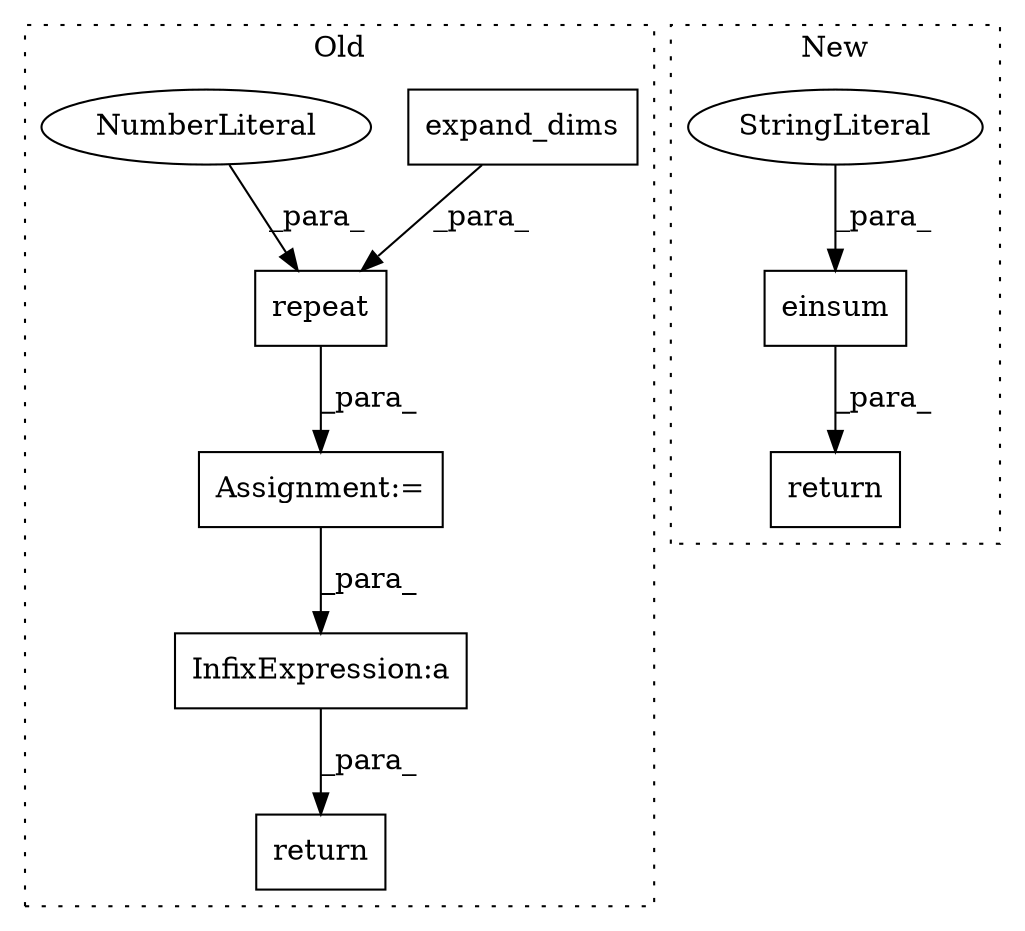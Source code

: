 digraph G {
subgraph cluster0 {
1 [label="expand_dims" a="32" s="7666,7688" l="12,1" shape="box"];
3 [label="InfixExpression:a" a="27" s="7736" l="3" shape="box"];
4 [label="repeat" a="32" s="7641,7700" l="7,1" shape="box"];
5 [label="NumberLiteral" a="34" s="7699" l="1" shape="ellipse"];
7 [label="Assignment:=" a="7" s="7622" l="1" shape="box"];
9 [label="return" a="41" s="7763" l="7" shape="box"];
label = "Old";
style="dotted";
}
subgraph cluster1 {
2 [label="einsum" a="32" s="7177,7216" l="7,1" shape="box"];
6 [label="StringLiteral" a="45" s="7184" l="11" shape="ellipse"];
8 [label="return" a="41" s="7152" l="7" shape="box"];
label = "New";
style="dotted";
}
1 -> 4 [label="_para_"];
2 -> 8 [label="_para_"];
3 -> 9 [label="_para_"];
4 -> 7 [label="_para_"];
5 -> 4 [label="_para_"];
6 -> 2 [label="_para_"];
7 -> 3 [label="_para_"];
}